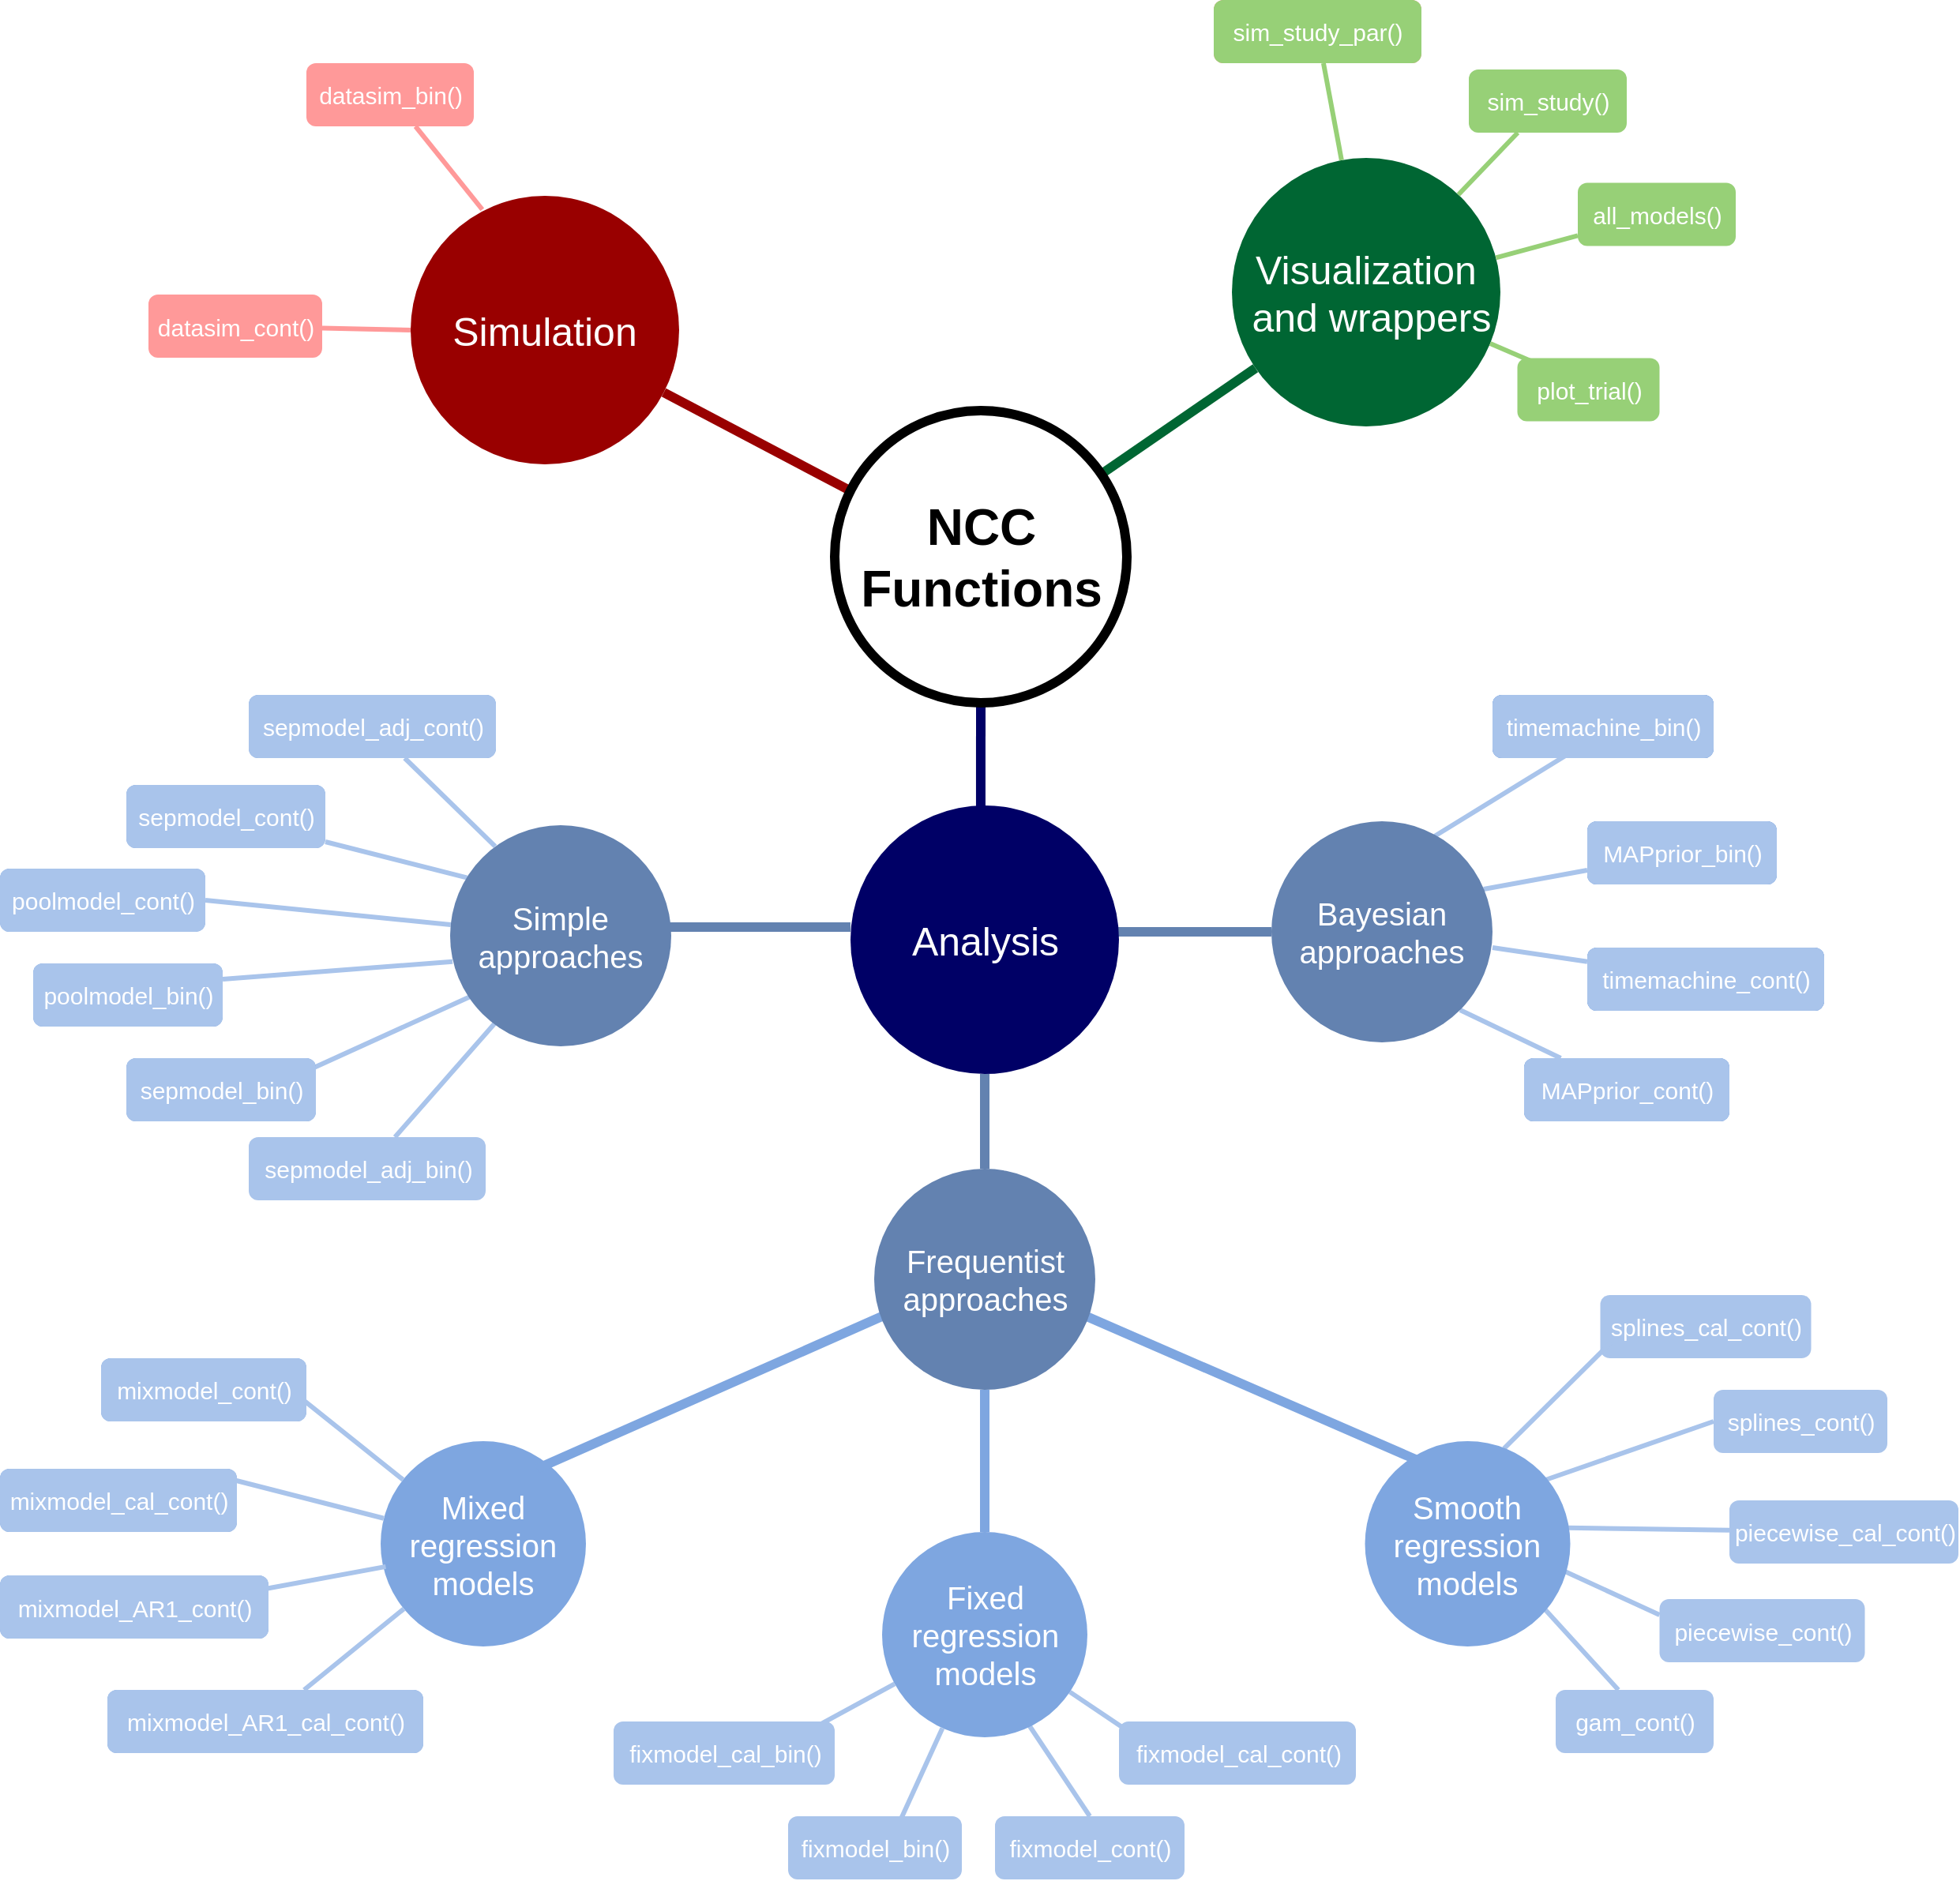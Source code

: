 <mxfile version="20.8.18" type="device"><diagram id="6a731a19-8d31-9384-78a2-239565b7b9f0" name="Page-1"><mxGraphModel dx="2440" dy="1360" grid="1" gridSize="10" guides="1" tooltips="1" connect="1" arrows="1" fold="1" page="1" pageScale="1" pageWidth="1169" pageHeight="827" background="none" math="0" shadow="0"><root><mxCell id="0"/><mxCell id="1" parent="0"/><mxCell id="1353" value="Mixed regression models" style="ellipse;whiteSpace=wrap;html=1;shadow=0;fontFamily=Helvetica;fontSize=20;fontColor=#FFFFFF;align=center;strokeWidth=3;fillColor=#7EA6E0;strokeColor=none;aspect=fixed;" parent="1" vertex="1"><mxGeometry x="801" y="1152.5" width="130" height="130" as="geometry"/></mxCell><mxCell id="1356" value="&lt;font style=&quot;font-size: 25px;&quot;&gt;Visualization&lt;br&gt;&amp;nbsp;and wrappers&lt;/font&gt;" style="ellipse;whiteSpace=wrap;html=1;shadow=0;fontFamily=Helvetica;fontSize=20;fontColor=#FFFFFF;align=center;strokeWidth=3;fillColor=#006633;strokeColor=none;aspect=fixed;" parent="1" vertex="1"><mxGeometry x="1340" y="340" width="170" height="170" as="geometry"/></mxCell><mxCell id="1358" value="&lt;font style=&quot;font-size: 15px;&quot;&gt;datasim_bin()&lt;/font&gt;" style="rounded=1;fillColor=#FF9999;strokeColor=none;strokeWidth=3;shadow=0;html=1;fontColor=#FFFFFF;" parent="1" vertex="1"><mxGeometry x="754" y="280" width="106" height="40" as="geometry"/></mxCell><mxCell id="1362" style="endArrow=none;strokeWidth=6;strokeColor=#000066;html=1;exitX=0.5;exitY=1;exitDx=0;exitDy=0;entryX=0.485;entryY=0.059;entryDx=0;entryDy=0;entryPerimeter=0;" parent="1" source="1515" target="_77WyLVmSSz2vZEzF7SX-1574" edge="1"><mxGeometry relative="1" as="geometry"><mxPoint x="1240" y="720" as="targetPoint"/><mxPoint x="1260" y="720" as="sourcePoint"/></mxGeometry></mxCell><mxCell id="1366" value="" style="edgeStyle=none;endArrow=none;strokeWidth=6;strokeColor=#006633;html=1;" parent="1" source="1515" target="1356" edge="1"><mxGeometry x="151" y="176.5" width="100" height="100" as="geometry"><mxPoint x="151" y="276.5" as="sourcePoint"/><mxPoint x="251" y="176.5" as="targetPoint"/></mxGeometry></mxCell><mxCell id="1367" value="&lt;font style=&quot;font-size: 15px;&quot;&gt;datasim_cont()&lt;/font&gt;" style="rounded=1;fillColor=#FF9999;strokeColor=none;strokeWidth=3;shadow=0;html=1;fontColor=#FFFFFF;" parent="1" vertex="1"><mxGeometry x="654" y="426.5" width="110" height="40" as="geometry"/></mxCell><mxCell id="1378" value="" style="edgeStyle=none;endArrow=none;strokeWidth=3;strokeColor=#FF9999;html=1;exitX=0;exitY=0.5;exitDx=0;exitDy=0;" parent="1" source="_77WyLVmSSz2vZEzF7SX-1544" target="1367" edge="1"><mxGeometry x="-275" y="151.5" width="100" height="100" as="geometry"><mxPoint x="664.504" y="446.807" as="sourcePoint"/><mxPoint x="-175" y="151.5" as="targetPoint"/></mxGeometry></mxCell><mxCell id="1379" value="" style="edgeStyle=none;endArrow=none;strokeWidth=3;strokeColor=#FF9999;html=1;exitX=0.267;exitY=0.051;exitDx=0;exitDy=0;exitPerimeter=0;" parent="1" source="_77WyLVmSSz2vZEzF7SX-1544" target="1358" edge="1"><mxGeometry x="-275" y="151.5" width="100" height="100" as="geometry"><mxPoint x="677.574" y="381.574" as="sourcePoint"/><mxPoint x="-175" y="151.5" as="targetPoint"/></mxGeometry></mxCell><mxCell id="1446" value="" style="edgeStyle=none;endArrow=none;strokeWidth=3;strokeColor=#A9C4EB;html=1;entryX=0.5;entryY=0;entryDx=0;entryDy=0;" parent="1" target="_77WyLVmSSz2vZEzF7SX-1616" edge="1"><mxGeometry x="-935" y="1541.5" width="100" height="100" as="geometry"><mxPoint x="1210" y="1330" as="sourcePoint"/><mxPoint x="1250" y="1390" as="targetPoint"/></mxGeometry></mxCell><mxCell id="1447" value="" style="edgeStyle=none;endArrow=none;strokeWidth=3;strokeColor=#A9C4EB;html=1;entryX=0.077;entryY=0.25;entryDx=0;entryDy=0;entryPerimeter=0;" parent="1" source="_77WyLVmSSz2vZEzF7SX-1547" target="_77WyLVmSSz2vZEzF7SX-1617" edge="1"><mxGeometry x="-935" y="1541.5" width="100" height="100" as="geometry"><mxPoint x="-935" y="1641.5" as="sourcePoint"/><mxPoint x="1060.277" y="1450" as="targetPoint"/></mxGeometry></mxCell><mxCell id="1448" value="" style="edgeStyle=none;endArrow=none;strokeWidth=3;strokeColor=#A9C4EB;html=1;entryX=0.397;entryY=0;entryDx=0;entryDy=0;entryPerimeter=0;" parent="1" target="_77WyLVmSSz2vZEzF7SX-1618" edge="1"><mxGeometry x="-1130.75" y="1094" width="100" height="100" as="geometry"><mxPoint x="1530" y="1250" as="sourcePoint"/><mxPoint x="1620" y="1300" as="targetPoint"/></mxGeometry></mxCell><mxCell id="1449" value="" style="edgeStyle=none;endArrow=none;strokeWidth=3;strokeColor=#A9C4EB;html=1;entryX=0.923;entryY=0.5;entryDx=0;entryDy=0;entryPerimeter=0;" parent="1" source="1353" target="_77WyLVmSSz2vZEzF7SX-1619" edge="1"><mxGeometry x="-1194" y="1074" width="100" height="100" as="geometry"><mxPoint x="892.5" y="1653" as="sourcePoint"/><mxPoint x="731" y="1116.069" as="targetPoint"/></mxGeometry></mxCell><mxCell id="1450" value="" style="edgeStyle=none;endArrow=none;strokeWidth=3;strokeColor=#A9C4EB;html=1;entryX=0.652;entryY=0.029;entryDx=0;entryDy=0;entryPerimeter=0;" parent="1" source="_77WyLVmSSz2vZEzF7SX-1547" target="_77WyLVmSSz2vZEzF7SX-1615" edge="1"><mxGeometry x="-661.5" y="1563.5" width="100" height="100" as="geometry"><mxPoint x="-661.5" y="1663.5" as="sourcePoint"/><mxPoint x="1051.065" y="1410" as="targetPoint"/></mxGeometry></mxCell><mxCell id="1451" value="" style="edgeStyle=none;endArrow=none;strokeWidth=3;strokeColor=#A9C4EB;html=1;entryX=0.943;entryY=0.029;entryDx=0;entryDy=0;entryPerimeter=0;" parent="1" source="_77WyLVmSSz2vZEzF7SX-1547" target="_77WyLVmSSz2vZEzF7SX-1614" edge="1"><mxGeometry x="-441.13" y="1195" width="100" height="100" as="geometry"><mxPoint x="1660.003" y="1823.374" as="sourcePoint"/><mxPoint x="1051.92" y="1310" as="targetPoint"/></mxGeometry></mxCell><mxCell id="1452" value="" style="edgeStyle=none;endArrow=none;strokeWidth=3;strokeColor=#A9C4EB;html=1;entryX=1;entryY=0.25;entryDx=0;entryDy=0;exitX=0.011;exitY=0.617;exitDx=0;exitDy=0;exitPerimeter=0;" parent="1" source="Kk-aygiaTqW7QXNMae5C-1516" target="_77WyLVmSSz2vZEzF7SX-1613" edge="1"><mxGeometry x="-1041.5" y="1493.5" width="100" height="100" as="geometry"><mxPoint x="-1041.5" y="1593.5" as="sourcePoint"/><mxPoint x="734.844" y="1190" as="targetPoint"/></mxGeometry></mxCell><mxCell id="1453" value="" style="edgeStyle=none;endArrow=none;strokeWidth=3;strokeColor=#A9C4EB;html=1;" parent="1" edge="1"><mxGeometry x="-854.98" y="1170" width="100" height="100" as="geometry"><mxPoint x="860" y="870" as="sourcePoint"/><mxPoint x="750" y="920" as="targetPoint"/></mxGeometry></mxCell><mxCell id="1490" value="&lt;font style=&quot;font-size: 15px;&quot;&gt;plot_trial()&lt;/font&gt;" style="rounded=1;fillColor=#97D077;strokeColor=none;strokeWidth=3;shadow=0;html=1;fontColor=#FFFFFF;" parent="1" vertex="1"><mxGeometry x="1520.75" y="466.75" width="90" height="40" as="geometry"/></mxCell><mxCell id="1491" value="&lt;font style=&quot;font-size: 15px;&quot;&gt;all_models()&lt;/font&gt;" style="rounded=1;fillColor=#97D077;strokeColor=none;strokeWidth=3;shadow=0;html=1;fontColor=#FFFFFF;" parent="1" vertex="1"><mxGeometry x="1559" y="355.75" width="100" height="40" as="geometry"/></mxCell><mxCell id="1492" value="&lt;font style=&quot;font-size: 15px;&quot;&gt;sim_study()&lt;/font&gt;" style="rounded=1;fillColor=#97D077;strokeColor=none;strokeWidth=3;shadow=0;html=1;fontColor=#FFFFFF;" parent="1" vertex="1"><mxGeometry x="1490" y="284" width="100" height="40" as="geometry"/></mxCell><mxCell id="1493" value="&lt;font style=&quot;font-size: 15px;&quot;&gt;sim_study_par()&lt;/font&gt;" style="rounded=1;fillColor=#f08e81;strokeColor=none;strokeWidth=3;shadow=0;html=1;fontColor=#FFFFFF;" parent="1" vertex="1"><mxGeometry x="1328.5" y="240" width="131.5" height="40" as="geometry"/></mxCell><mxCell id="1503" value="" style="edgeStyle=none;endArrow=none;strokeWidth=3;strokeColor=#97D077;html=1;entryX=0.103;entryY=0.052;entryDx=0;entryDy=0;entryPerimeter=0;" parent="1" source="1356" target="1490" edge="1"><mxGeometry x="973.5" y="-803.75" width="100" height="100" as="geometry"><mxPoint x="973.5" y="-703.75" as="sourcePoint"/><mxPoint x="1073.5" y="-803.75" as="targetPoint"/></mxGeometry></mxCell><mxCell id="1504" value="" style="edgeStyle=none;endArrow=none;strokeWidth=3;strokeColor=#97D077;html=1;" parent="1" source="1356" target="1491" edge="1"><mxGeometry x="973.5" y="-803.75" width="100" height="100" as="geometry"><mxPoint x="973.5" y="-703.75" as="sourcePoint"/><mxPoint x="1073.5" y="-803.75" as="targetPoint"/></mxGeometry></mxCell><mxCell id="1505" value="" style="edgeStyle=none;endArrow=none;strokeWidth=3;strokeColor=#97D077;html=1;" parent="1" source="1356" target="1492" edge="1"><mxGeometry x="973.5" y="-803.75" width="100" height="100" as="geometry"><mxPoint x="973.5" y="-703.75" as="sourcePoint"/><mxPoint x="1073.5" y="-803.75" as="targetPoint"/></mxGeometry></mxCell><mxCell id="1506" value="" style="edgeStyle=none;endArrow=none;strokeWidth=3;strokeColor=#97D077;html=1;" parent="1" source="1356" target="1493" edge="1"><mxGeometry x="973.5" y="-803.75" width="100" height="100" as="geometry"><mxPoint x="973.5" y="-703.75" as="sourcePoint"/><mxPoint x="1073.5" y="-803.75" as="targetPoint"/></mxGeometry></mxCell><mxCell id="_77WyLVmSSz2vZEzF7SX-1543" style="endArrow=none;strokeWidth=6;strokeColor=#990000;html=1;exitX=0.055;exitY=0.275;exitDx=0;exitDy=0;exitPerimeter=0;" parent="1" source="1515" target="_77WyLVmSSz2vZEzF7SX-1544" edge="1"><mxGeometry relative="1" as="geometry"><mxPoint x="1130.846" y="551.076" as="sourcePoint"/><mxPoint x="920" y="540" as="targetPoint"/></mxGeometry></mxCell><mxCell id="_77WyLVmSSz2vZEzF7SX-1544" value="&lt;font style=&quot;font-size: 25px;&quot;&gt;Simulation&lt;/font&gt;" style="ellipse;whiteSpace=wrap;html=1;shadow=0;fontFamily=Helvetica;fontSize=20;fontColor=#FFFFFF;align=center;strokeWidth=3;fillColor=#990000;strokeColor=none;aspect=fixed;" parent="1" vertex="1"><mxGeometry x="820" y="364" width="170" height="170" as="geometry"/></mxCell><mxCell id="_77WyLVmSSz2vZEzF7SX-1548" value="&lt;font style=&quot;font-size: 15px;&quot;&gt;sepmodel_adj_bin()&lt;/font&gt;" style="rounded=1;fillColor=#A9C4EB;strokeColor=none;strokeWidth=3;shadow=0;html=1;fontColor=#FFFFFF;" parent="1" vertex="1"><mxGeometry x="717.5" y="960" width="150" height="40" as="geometry"/></mxCell><mxCell id="_77WyLVmSSz2vZEzF7SX-1549" value="" style="edgeStyle=none;endArrow=none;strokeWidth=3;strokeColor=#A9C4EB;html=1;entryX=0.617;entryY=0;entryDx=0;entryDy=0;exitX=0.204;exitY=0.894;exitDx=0;exitDy=0;exitPerimeter=0;entryPerimeter=0;" parent="1" source="Kk-aygiaTqW7QXNMae5C-1516" target="_77WyLVmSSz2vZEzF7SX-1548" edge="1"><mxGeometry x="-898.98" y="1173" width="100" height="100" as="geometry"><mxPoint x="1190" y="1843.5" as="sourcePoint"/><mxPoint x="1270" y="1926.5" as="targetPoint"/></mxGeometry></mxCell><mxCell id="_77WyLVmSSz2vZEzF7SX-1551" value="" style="edgeStyle=none;endArrow=none;strokeWidth=3;strokeColor=#A9C4EB;html=1;entryX=0.933;entryY=0.125;entryDx=0;entryDy=0;entryPerimeter=0;" parent="1" source="1353" target="_77WyLVmSSz2vZEzF7SX-1620" edge="1"><mxGeometry x="-833.06" y="1023.98" width="100" height="100" as="geometry"><mxPoint x="901" y="1694.02" as="sourcePoint"/><mxPoint x="711" y="1153.166" as="targetPoint"/></mxGeometry></mxCell><mxCell id="_77WyLVmSSz2vZEzF7SX-1553" value="" style="edgeStyle=none;endArrow=none;strokeWidth=3;strokeColor=#A9C4EB;html=1;entryX=0.941;entryY=0.25;entryDx=0;entryDy=0;entryPerimeter=0;exitX=0.025;exitY=0.611;exitDx=0;exitDy=0;exitPerimeter=0;" parent="1" source="1353" target="_77WyLVmSSz2vZEzF7SX-1621" edge="1"><mxGeometry x="-757.53" y="1056.72" width="100" height="100" as="geometry"><mxPoint x="800" y="1230" as="sourcePoint"/><mxPoint x="751" y="1186.982" as="targetPoint"/></mxGeometry></mxCell><mxCell id="_77WyLVmSSz2vZEzF7SX-1554" value="&lt;font style=&quot;font-size: 15px;&quot;&gt;mixmodel_AR1_cal_cont()&lt;/font&gt;" style="rounded=1;fillColor=#7EA6E0;strokeColor=none;strokeWidth=3;shadow=0;html=1;fontColor=#FFFFFF;" parent="1" vertex="1"><mxGeometry x="628" y="1310" width="200" height="40" as="geometry"/></mxCell><mxCell id="_77WyLVmSSz2vZEzF7SX-1555" value="" style="edgeStyle=none;endArrow=none;strokeWidth=3;strokeColor=#A9C4EB;html=1;" parent="1" source="1353" target="_77WyLVmSSz2vZEzF7SX-1554" edge="1"><mxGeometry x="-737.24" y="1115.5" width="100" height="100" as="geometry"><mxPoint x="914.243" y="1711.092" as="sourcePoint"/><mxPoint x="-637.24" y="1115.5" as="targetPoint"/></mxGeometry></mxCell><mxCell id="_77WyLVmSSz2vZEzF7SX-1557" value="&lt;font style=&quot;font-size: 15px;&quot;&gt;piecewise_cont()&lt;/font&gt;" style="rounded=1;fillColor=#A9C4EB;strokeColor=none;strokeWidth=3;shadow=0;html=1;fontColor=#FFFFFF;" parent="1" vertex="1"><mxGeometry x="1610.75" y="1252.5" width="130" height="40" as="geometry"/></mxCell><mxCell id="_77WyLVmSSz2vZEzF7SX-1558" value="" style="edgeStyle=none;endArrow=none;strokeWidth=3;strokeColor=#A9C4EB;html=1;entryX=0;entryY=0.25;entryDx=0;entryDy=0;" parent="1" target="_77WyLVmSSz2vZEzF7SX-1557" edge="1"><mxGeometry x="-782.75" y="1122.5" width="100" height="100" as="geometry"><mxPoint x="1540" y="1230" as="sourcePoint"/><mxPoint x="-682.75" y="1122.5" as="targetPoint"/></mxGeometry></mxCell><mxCell id="_77WyLVmSSz2vZEzF7SX-1559" value="&lt;font style=&quot;font-size: 15px;&quot;&gt;piecewise_cal_cont()&lt;/font&gt;" style="rounded=1;fillColor=#A9C4EB;strokeColor=none;strokeWidth=3;shadow=0;html=1;fontColor=#FFFFFF;" parent="1" vertex="1"><mxGeometry x="1655" y="1190" width="145" height="40" as="geometry"/></mxCell><mxCell id="_77WyLVmSSz2vZEzF7SX-1560" value="" style="edgeStyle=none;endArrow=none;strokeWidth=3;strokeColor=#A9C4EB;html=1;exitX=0.987;exitY=0.422;exitDx=0;exitDy=0;exitPerimeter=0;" parent="1" target="_77WyLVmSSz2vZEzF7SX-1559" edge="1" source="Kk-aygiaTqW7QXNMae5C-1515"><mxGeometry x="-844.75" y="1174" width="100" height="100" as="geometry"><mxPoint x="970.25" y="1232.5" as="sourcePoint"/><mxPoint x="-744.75" y="1174" as="targetPoint"/></mxGeometry></mxCell><mxCell id="_77WyLVmSSz2vZEzF7SX-1562" value="&lt;font style=&quot;font-size: 15px;&quot;&gt;poolmodel_cont()&lt;/font&gt;" style="rounded=1;fillColor=#7EA6E0;strokeColor=none;strokeWidth=3;shadow=0;html=1;fontColor=#FFFFFF;" parent="1" vertex="1"><mxGeometry x="560" y="790" width="130" height="40" as="geometry"/></mxCell><mxCell id="_77WyLVmSSz2vZEzF7SX-1563" value="" style="edgeStyle=none;endArrow=none;strokeWidth=3;strokeColor=#A9C4EB;html=1;entryX=1;entryY=0.5;entryDx=0;entryDy=0;" parent="1" source="Kk-aygiaTqW7QXNMae5C-1516" target="_77WyLVmSSz2vZEzF7SX-1562" edge="1"><mxGeometry x="-414.5" y="1450" width="100" height="100" as="geometry"><mxPoint x="1488.5" y="1930" as="sourcePoint"/><mxPoint x="-314.5" y="1450" as="targetPoint"/></mxGeometry></mxCell><mxCell id="_77WyLVmSSz2vZEzF7SX-1564" value="&lt;font style=&quot;font-size: 15px;&quot;&gt;sepmodel_cont()&lt;/font&gt;" style="rounded=1;fillColor=#7EA6E0;strokeColor=none;strokeWidth=3;shadow=0;html=1;fontColor=#FFFFFF;" parent="1" vertex="1"><mxGeometry x="640" y="737" width="126" height="40" as="geometry"/></mxCell><mxCell id="_77WyLVmSSz2vZEzF7SX-1565" value="" style="edgeStyle=none;endArrow=none;strokeWidth=3;strokeColor=#A9C4EB;html=1;exitX=0.078;exitY=0.238;exitDx=0;exitDy=0;exitPerimeter=0;" parent="1" source="Kk-aygiaTqW7QXNMae5C-1516" target="_77WyLVmSSz2vZEzF7SX-1564" edge="1"><mxGeometry x="-536.5" y="1391.5" width="100" height="100" as="geometry"><mxPoint x="1446.5" y="2009" as="sourcePoint"/><mxPoint x="-436.5" y="1391.5" as="targetPoint"/></mxGeometry></mxCell><mxCell id="_77WyLVmSSz2vZEzF7SX-1566" value="&lt;font style=&quot;font-size: 15px;&quot;&gt;sepmodel_adj_cont()&lt;/font&gt;" style="rounded=1;fillColor=#7EA6E0;strokeColor=none;strokeWidth=3;shadow=0;html=1;fontColor=#FFFFFF;" parent="1" vertex="1"><mxGeometry x="717.5" y="680" width="156.5" height="40" as="geometry"/></mxCell><mxCell id="_77WyLVmSSz2vZEzF7SX-1567" value="" style="edgeStyle=none;endArrow=none;strokeWidth=3;strokeColor=#A9C4EB;html=1;entryX=0.204;entryY=0.096;entryDx=0;entryDy=0;entryPerimeter=0;" parent="1" source="_77WyLVmSSz2vZEzF7SX-1566" edge="1" target="Kk-aygiaTqW7QXNMae5C-1516"><mxGeometry x="-566.5" y="1480" width="100" height="100" as="geometry"><mxPoint x="1416.5" y="2097.5" as="sourcePoint"/><mxPoint x="1648.5" y="1440" as="targetPoint"/></mxGeometry></mxCell><mxCell id="_77WyLVmSSz2vZEzF7SX-1568" value="&lt;font style=&quot;font-size: 15px;&quot;&gt;splines_cont()&lt;/font&gt;" style="rounded=1;fillColor=#A9C4EB;strokeColor=none;strokeWidth=3;shadow=0;html=1;fontColor=#FFFFFF;" parent="1" vertex="1"><mxGeometry x="1645" y="1120" width="110" height="40" as="geometry"/></mxCell><mxCell id="_77WyLVmSSz2vZEzF7SX-1569" value="" style="edgeStyle=none;endArrow=none;strokeWidth=3;strokeColor=#A9C4EB;html=1;entryX=0;entryY=0.5;entryDx=0;entryDy=0;" parent="1" target="_77WyLVmSSz2vZEzF7SX-1568" edge="1"><mxGeometry x="-1108.75" y="1334" width="100" height="100" as="geometry"><mxPoint x="1530" y="1180" as="sourcePoint"/><mxPoint x="-1008.75" y="1334" as="targetPoint"/></mxGeometry></mxCell><mxCell id="_77WyLVmSSz2vZEzF7SX-1571" value="&lt;font style=&quot;font-size: 15px;&quot;&gt;splines_cal_cont()&lt;/font&gt;" style="rounded=1;fillColor=#A9C4EB;strokeColor=none;strokeWidth=3;shadow=0;html=1;fontColor=#FFFFFF;" parent="1" vertex="1"><mxGeometry x="1573.25" y="1060" width="133.5" height="40" as="geometry"/></mxCell><mxCell id="_77WyLVmSSz2vZEzF7SX-1572" value="" style="edgeStyle=none;endArrow=none;strokeWidth=3;strokeColor=#A9C4EB;html=1;exitX=0.677;exitY=0.036;exitDx=0;exitDy=0;exitPerimeter=0;" parent="1" source="Kk-aygiaTqW7QXNMae5C-1515" edge="1"><mxGeometry x="-1130.75" y="1189" width="100" height="100" as="geometry"><mxPoint x="852.25" y="1806.5" as="sourcePoint"/><mxPoint x="1580" y="1090" as="targetPoint"/></mxGeometry></mxCell><mxCell id="_77WyLVmSSz2vZEzF7SX-1576" style="endArrow=none;strokeWidth=6;strokeColor=#6382B0;html=1;entryX=0;entryY=0.5;entryDx=0;entryDy=0;" parent="1" target="_77WyLVmSSz2vZEzF7SX-1573" edge="1"><mxGeometry relative="1" as="geometry"><mxPoint x="1260" y="830" as="sourcePoint"/><mxPoint x="1360" y="830" as="targetPoint"/></mxGeometry></mxCell><mxCell id="_77WyLVmSSz2vZEzF7SX-1575" style="endArrow=none;strokeWidth=6;strokeColor=#6382B0;html=1;exitX=0.5;exitY=1;exitDx=0;exitDy=0;entryX=0.5;entryY=0;entryDx=0;entryDy=0;" parent="1" target="_77WyLVmSSz2vZEzF7SX-1546" edge="1" source="_77WyLVmSSz2vZEzF7SX-1574"><mxGeometry relative="1" as="geometry"><mxPoint x="1250" y="950" as="sourcePoint"/><mxPoint x="1180" y="990" as="targetPoint"/></mxGeometry></mxCell><mxCell id="_77WyLVmSSz2vZEzF7SX-1577" value="&lt;font style=&quot;font-size: 15px;&quot;&gt;MAPprior_bin()&lt;/font&gt;" style="rounded=1;fillColor=#7EA6E0;strokeColor=none;strokeWidth=3;shadow=0;html=1;fontColor=#FFFFFF;" parent="1" vertex="1"><mxGeometry x="1565" y="760" width="120" height="40" as="geometry"/></mxCell><mxCell id="_77WyLVmSSz2vZEzF7SX-1578" value="&lt;font style=&quot;font-size: 15px;&quot;&gt;timemachine_bin()&lt;/font&gt;" style="rounded=1;fillColor=#7EA6E0;strokeColor=none;strokeWidth=3;shadow=0;html=1;fontColor=#FFFFFF;" parent="1" vertex="1"><mxGeometry x="1505" y="680" width="140" height="40" as="geometry"/></mxCell><mxCell id="_77WyLVmSSz2vZEzF7SX-1581" value="" style="edgeStyle=none;endArrow=none;strokeWidth=3;strokeColor=#A9C4EB;html=1;exitX=0.96;exitY=0.307;exitDx=0;exitDy=0;exitPerimeter=0;" parent="1" source="_77WyLVmSSz2vZEzF7SX-1573" target="_77WyLVmSSz2vZEzF7SX-1577" edge="1"><mxGeometry x="-245.5" y="325" width="100" height="100" as="geometry"><mxPoint x="1500" y="800" as="sourcePoint"/><mxPoint x="-145.5" y="325" as="targetPoint"/></mxGeometry></mxCell><mxCell id="_77WyLVmSSz2vZEzF7SX-1582" value="" style="edgeStyle=none;endArrow=none;strokeWidth=3;strokeColor=#A9C4EB;html=1;exitX=0.739;exitY=0.067;exitDx=0;exitDy=0;exitPerimeter=0;" parent="1" source="_77WyLVmSSz2vZEzF7SX-1573" edge="1"><mxGeometry x="-25.13" y="-43.5" width="100" height="100" as="geometry"><mxPoint x="1475" y="770" as="sourcePoint"/><mxPoint x="1565" y="710" as="targetPoint"/></mxGeometry></mxCell><mxCell id="_77WyLVmSSz2vZEzF7SX-1588" value="&lt;font style=&quot;font-size: 15px;&quot;&gt;MAPprior_cont()&lt;/font&gt;" style="rounded=1;fillColor=#7EA6E0;strokeColor=none;strokeWidth=3;shadow=0;html=1;fontColor=#FFFFFF;" parent="1" vertex="1"><mxGeometry x="1525" y="910" width="130" height="40" as="geometry"/></mxCell><mxCell id="_77WyLVmSSz2vZEzF7SX-1589" value="&lt;font style=&quot;font-size: 15px;&quot;&gt;timemachine_cont()&lt;/font&gt;" style="rounded=1;fillColor=#7EA6E0;strokeColor=none;strokeWidth=3;shadow=0;html=1;fontColor=#FFFFFF;" parent="1" vertex="1"><mxGeometry x="1565" y="840" width="150" height="40" as="geometry"/></mxCell><mxCell id="_77WyLVmSSz2vZEzF7SX-1590" value="" style="edgeStyle=none;endArrow=none;strokeWidth=3;strokeColor=#A9C4EB;html=1;exitX=1;exitY=1;exitDx=0;exitDy=0;" parent="1" source="_77WyLVmSSz2vZEzF7SX-1573" target="Kk-aygiaTqW7QXNMae5C-1540" edge="1"><mxGeometry x="-595.5" y="290" width="100" height="100" as="geometry"><mxPoint x="1648.091" y="1049.334" as="sourcePoint"/><mxPoint x="1555" y="920" as="targetPoint"/></mxGeometry></mxCell><mxCell id="_77WyLVmSSz2vZEzF7SX-1591" value="" style="edgeStyle=none;endArrow=none;strokeWidth=3;strokeColor=#A9C4EB;html=1;" parent="1" target="_77WyLVmSSz2vZEzF7SX-1589" edge="1"><mxGeometry x="-375.13" y="-78.5" width="100" height="100" as="geometry"><mxPoint x="1505" y="840" as="sourcePoint"/><mxPoint x="-275.13" y="-78.5" as="targetPoint"/></mxGeometry></mxCell><mxCell id="_77WyLVmSSz2vZEzF7SX-1607" style="endArrow=none;strokeWidth=6;strokeColor=#7EA6E0;html=1;exitX=0.5;exitY=1;exitDx=0;exitDy=0;entryX=0.5;entryY=0;entryDx=0;entryDy=0;" parent="1" target="_77WyLVmSSz2vZEzF7SX-1547" edge="1" source="_77WyLVmSSz2vZEzF7SX-1546"><mxGeometry relative="1" as="geometry"><mxPoint x="1220" y="1210" as="sourcePoint"/><mxPoint x="1210" y="1170" as="targetPoint"/></mxGeometry></mxCell><mxCell id="_77WyLVmSSz2vZEzF7SX-1608" style="endArrow=none;strokeWidth=6;strokeColor=#7EA6E0;html=1;exitX=0.035;exitY=0.668;exitDx=0;exitDy=0;exitPerimeter=0;" parent="1" edge="1" source="_77WyLVmSSz2vZEzF7SX-1546"><mxGeometry relative="1" as="geometry"><mxPoint x="910" y="990" as="sourcePoint"/><mxPoint x="900" y="1170" as="targetPoint"/></mxGeometry></mxCell><mxCell id="_77WyLVmSSz2vZEzF7SX-1611" value="&lt;font style=&quot;font-size: 15px;&quot;&gt;sim_study_par()&lt;/font&gt;" style="rounded=1;fillColor=#97D077;strokeColor=none;strokeWidth=3;shadow=0;html=1;fontColor=#FFFFFF;" parent="1" vertex="1"><mxGeometry x="1328.5" y="240" width="131.5" height="40" as="geometry"/></mxCell><mxCell id="_77WyLVmSSz2vZEzF7SX-1612" value="&lt;font style=&quot;font-size: 15px;&quot;&gt;sepmodel_bin()&lt;/font&gt;" style="rounded=1;fillColor=#7EA6E0;strokeColor=none;strokeWidth=3;shadow=0;html=1;fontColor=#FFFFFF;" parent="1" vertex="1"><mxGeometry x="640" y="910" width="120" height="40" as="geometry"/></mxCell><mxCell id="_77WyLVmSSz2vZEzF7SX-1613" value="&lt;font style=&quot;font-size: 15px;&quot;&gt;poolmodel_bin()&lt;/font&gt;" style="rounded=1;fillColor=#7EA6E0;strokeColor=none;strokeWidth=3;shadow=0;html=1;fontColor=#FFFFFF;" parent="1" vertex="1"><mxGeometry x="581" y="850" width="120" height="40" as="geometry"/></mxCell><mxCell id="_77WyLVmSSz2vZEzF7SX-1614" value="&lt;font style=&quot;font-size: 15px;&quot;&gt;fixmodel_cal_bin()&lt;/font&gt;" style="rounded=1;fillColor=#A9C4EB;strokeColor=none;strokeWidth=3;shadow=0;html=1;fontColor=#FFFFFF;" parent="1" vertex="1"><mxGeometry x="948.5" y="1330" width="140" height="40" as="geometry"/></mxCell><mxCell id="_77WyLVmSSz2vZEzF7SX-1615" value="&lt;font style=&quot;font-size: 15px;&quot;&gt;fixmodel_bin()&lt;/font&gt;" style="rounded=1;fillColor=#A9C4EB;strokeColor=none;strokeWidth=3;shadow=0;html=1;fontColor=#FFFFFF;" parent="1" vertex="1"><mxGeometry x="1059" y="1390" width="110" height="40" as="geometry"/></mxCell><mxCell id="_77WyLVmSSz2vZEzF7SX-1616" value="&lt;font style=&quot;font-size: 15px;&quot;&gt;fixmodel_cont()&lt;/font&gt;" style="rounded=1;fillColor=#A9C4EB;strokeColor=none;strokeWidth=3;shadow=0;html=1;fontColor=#FFFFFF;" parent="1" vertex="1"><mxGeometry x="1190" y="1390" width="120" height="40" as="geometry"/></mxCell><mxCell id="_77WyLVmSSz2vZEzF7SX-1617" value="&lt;font style=&quot;font-size: 15px;&quot;&gt;fixmodel_cal_cont()&lt;/font&gt;" style="rounded=1;fillColor=#A9C4EB;strokeColor=none;strokeWidth=3;shadow=0;html=1;fontColor=#FFFFFF;" parent="1" vertex="1"><mxGeometry x="1268.5" y="1330" width="150" height="40" as="geometry"/></mxCell><mxCell id="_77WyLVmSSz2vZEzF7SX-1618" value="&lt;font style=&quot;font-size: 15px;&quot;&gt;gam_cont()&lt;/font&gt;" style="rounded=1;fillColor=#A9C4EB;strokeColor=none;strokeWidth=3;shadow=0;html=1;fontColor=#FFFFFF;" parent="1" vertex="1"><mxGeometry x="1545" y="1310" width="100" height="40" as="geometry"/></mxCell><mxCell id="_77WyLVmSSz2vZEzF7SX-1619" value="&lt;font style=&quot;font-size: 15px;&quot;&gt;mixmodel_cont()&lt;/font&gt;" style="rounded=1;fillColor=#7EA6E0;strokeColor=none;strokeWidth=3;shadow=0;html=1;fontColor=#FFFFFF;" parent="1" vertex="1"><mxGeometry x="624" y="1100" width="130" height="40" as="geometry"/></mxCell><mxCell id="_77WyLVmSSz2vZEzF7SX-1620" value="&lt;font style=&quot;font-size: 15px;&quot;&gt;mixmodel_cal_cont()&lt;/font&gt;" style="rounded=1;fillColor=#7EA6E0;strokeColor=none;strokeWidth=3;shadow=0;html=1;fontColor=#FFFFFF;" parent="1" vertex="1"><mxGeometry x="560" y="1170" width="150" height="40" as="geometry"/></mxCell><mxCell id="_77WyLVmSSz2vZEzF7SX-1621" value="&lt;font style=&quot;font-size: 15px;&quot;&gt;mixmodel_AR1_cont()&lt;/font&gt;" style="rounded=1;fillColor=#7EA6E0;strokeColor=none;strokeWidth=3;shadow=0;html=1;fontColor=#FFFFFF;" parent="1" vertex="1"><mxGeometry x="560" y="1237.5" width="170" height="40" as="geometry"/></mxCell><mxCell id="Kk-aygiaTqW7QXNMae5C-1526" style="endArrow=none;strokeWidth=6;strokeColor=#7EA6E0;html=1;" edge="1" parent="1"><mxGeometry relative="1" as="geometry"><mxPoint x="1470" y="1170" as="sourcePoint"/><mxPoint x="1240" y="1070" as="targetPoint"/></mxGeometry></mxCell><mxCell id="Kk-aygiaTqW7QXNMae5C-1525" style="endArrow=none;strokeWidth=6;strokeColor=#6382B0;html=1;entryX=0;entryY=0.5;entryDx=0;entryDy=0;" edge="1" parent="1"><mxGeometry relative="1" as="geometry"><mxPoint x="983.5" y="827" as="sourcePoint"/><mxPoint x="1098.5" y="827" as="targetPoint"/></mxGeometry></mxCell><mxCell id="Kk-aygiaTqW7QXNMae5C-1515" value="Smooth regression models" style="ellipse;whiteSpace=wrap;html=1;shadow=0;fontFamily=Helvetica;fontSize=20;fontColor=#FFFFFF;align=center;strokeWidth=3;fillColor=#7EA6E0;strokeColor=none;aspect=fixed;" vertex="1" parent="1"><mxGeometry x="1424.25" y="1152.5" width="130" height="130" as="geometry"/></mxCell><mxCell id="Kk-aygiaTqW7QXNMae5C-1529" value="&lt;font style=&quot;font-size: 15px;&quot;&gt;mixmodel_cont()&lt;/font&gt;" style="rounded=1;fillColor=#A9C4EB;strokeColor=none;strokeWidth=3;shadow=0;html=1;fontColor=#FFFFFF;" vertex="1" parent="1"><mxGeometry x="624" y="1100" width="130" height="40" as="geometry"/></mxCell><mxCell id="Kk-aygiaTqW7QXNMae5C-1530" value="&lt;font style=&quot;font-size: 15px;&quot;&gt;mixmodel_cal_cont()&lt;/font&gt;" style="rounded=1;fillColor=#A9C4EB;strokeColor=none;strokeWidth=3;shadow=0;html=1;fontColor=#FFFFFF;" vertex="1" parent="1"><mxGeometry x="560" y="1170" width="150" height="40" as="geometry"/></mxCell><mxCell id="Kk-aygiaTqW7QXNMae5C-1531" value="&lt;font style=&quot;font-size: 15px;&quot;&gt;mixmodel_AR1_cont()&lt;/font&gt;" style="rounded=1;fillColor=#A9C4EB;strokeColor=none;strokeWidth=3;shadow=0;html=1;fontColor=#FFFFFF;" vertex="1" parent="1"><mxGeometry x="560" y="1237.5" width="170" height="40" as="geometry"/></mxCell><mxCell id="Kk-aygiaTqW7QXNMae5C-1532" value="&lt;font style=&quot;font-size: 15px;&quot;&gt;mixmodel_AR1_cal_cont()&lt;/font&gt;" style="rounded=1;fillColor=#A9C4EB;strokeColor=none;strokeWidth=3;shadow=0;html=1;fontColor=#FFFFFF;" vertex="1" parent="1"><mxGeometry x="628" y="1310" width="200" height="40" as="geometry"/></mxCell><mxCell id="Kk-aygiaTqW7QXNMae5C-1533" value="&lt;font style=&quot;font-size: 15px;&quot;&gt;timemachine_bin()&lt;/font&gt;" style="rounded=1;fillColor=#7EA6E0;strokeColor=none;strokeWidth=3;shadow=0;html=1;fontColor=#FFFFFF;" vertex="1" parent="1"><mxGeometry x="1505" y="680" width="140" height="40" as="geometry"/></mxCell><mxCell id="Kk-aygiaTqW7QXNMae5C-1534" value="&lt;font style=&quot;font-size: 15px;&quot;&gt;timemachine_bin()&lt;/font&gt;" style="rounded=1;fillColor=#7EA6E0;strokeColor=none;strokeWidth=3;shadow=0;html=1;fontColor=#FFFFFF;" vertex="1" parent="1"><mxGeometry x="1505" y="680" width="140" height="40" as="geometry"/></mxCell><mxCell id="Kk-aygiaTqW7QXNMae5C-1535" value="&lt;font style=&quot;font-size: 15px;&quot;&gt;timemachine_cont()&lt;/font&gt;" style="rounded=1;fillColor=#7EA6E0;strokeColor=none;strokeWidth=3;shadow=0;html=1;fontColor=#FFFFFF;" vertex="1" parent="1"><mxGeometry x="1565" y="840" width="150" height="40" as="geometry"/></mxCell><mxCell id="Kk-aygiaTqW7QXNMae5C-1536" value="&lt;font style=&quot;font-size: 15px;&quot;&gt;MAPprior_cont()&lt;/font&gt;" style="rounded=1;fillColor=#7EA6E0;strokeColor=none;strokeWidth=3;shadow=0;html=1;fontColor=#FFFFFF;" vertex="1" parent="1"><mxGeometry x="1525" y="910" width="130" height="40" as="geometry"/></mxCell><mxCell id="Kk-aygiaTqW7QXNMae5C-1537" value="&lt;font style=&quot;font-size: 15px;&quot;&gt;MAPprior_bin()&lt;/font&gt;" style="rounded=1;fillColor=#7EA6E0;strokeColor=none;strokeWidth=3;shadow=0;html=1;fontColor=#FFFFFF;" vertex="1" parent="1"><mxGeometry x="1565" y="760" width="120" height="40" as="geometry"/></mxCell><mxCell id="Kk-aygiaTqW7QXNMae5C-1538" value="&lt;font style=&quot;font-size: 15px;&quot;&gt;timemachine_bin()&lt;/font&gt;" style="rounded=1;fillColor=#A9C4EB;strokeColor=none;strokeWidth=3;shadow=0;html=1;fontColor=#FFFFFF;" vertex="1" parent="1"><mxGeometry x="1505" y="680" width="140" height="40" as="geometry"/></mxCell><mxCell id="Kk-aygiaTqW7QXNMae5C-1539" value="&lt;font style=&quot;font-size: 15px;&quot;&gt;timemachine_cont()&lt;/font&gt;" style="rounded=1;fillColor=#A9C4EB;strokeColor=none;strokeWidth=3;shadow=0;html=1;fontColor=#FFFFFF;" vertex="1" parent="1"><mxGeometry x="1565" y="840" width="150" height="40" as="geometry"/></mxCell><mxCell id="Kk-aygiaTqW7QXNMae5C-1540" value="&lt;font style=&quot;font-size: 15px;&quot;&gt;MAPprior_cont()&lt;/font&gt;" style="rounded=1;fillColor=#A9C4EB;strokeColor=none;strokeWidth=3;shadow=0;html=1;fontColor=#FFFFFF;" vertex="1" parent="1"><mxGeometry x="1525" y="910" width="130" height="40" as="geometry"/></mxCell><mxCell id="Kk-aygiaTqW7QXNMae5C-1541" value="&lt;font style=&quot;font-size: 15px;&quot;&gt;MAPprior_bin()&lt;/font&gt;" style="rounded=1;fillColor=#A9C4EB;strokeColor=none;strokeWidth=3;shadow=0;html=1;fontColor=#FFFFFF;" vertex="1" parent="1"><mxGeometry x="1565" y="760" width="120" height="40" as="geometry"/></mxCell><mxCell id="Kk-aygiaTqW7QXNMae5C-1542" value="&lt;font style=&quot;font-size: 15px;&quot;&gt;sepmodel_cont()&lt;/font&gt;" style="rounded=1;fillColor=#A9C4EB;strokeColor=none;strokeWidth=3;shadow=0;html=1;fontColor=#FFFFFF;" vertex="1" parent="1"><mxGeometry x="640" y="737" width="126" height="40" as="geometry"/></mxCell><mxCell id="Kk-aygiaTqW7QXNMae5C-1543" value="&lt;font style=&quot;font-size: 15px;&quot;&gt;sepmodel_adj_cont()&lt;/font&gt;" style="rounded=1;fillColor=#A9C4EB;strokeColor=none;strokeWidth=3;shadow=0;html=1;fontColor=#FFFFFF;" vertex="1" parent="1"><mxGeometry x="717.5" y="680" width="156.5" height="40" as="geometry"/></mxCell><mxCell id="Kk-aygiaTqW7QXNMae5C-1544" value="&lt;font style=&quot;font-size: 15px;&quot;&gt;poolmodel_cont()&lt;/font&gt;" style="rounded=1;fillColor=#A9C4EB;strokeColor=none;strokeWidth=3;shadow=0;html=1;fontColor=#FFFFFF;" vertex="1" parent="1"><mxGeometry x="560" y="790" width="130" height="40" as="geometry"/></mxCell><mxCell id="Kk-aygiaTqW7QXNMae5C-1545" value="&lt;font style=&quot;font-size: 15px;&quot;&gt;poolmodel_bin()&lt;/font&gt;" style="rounded=1;fillColor=#A9C4EB;strokeColor=none;strokeWidth=3;shadow=0;html=1;fontColor=#FFFFFF;" vertex="1" parent="1"><mxGeometry x="581" y="850" width="120" height="40" as="geometry"/></mxCell><mxCell id="Kk-aygiaTqW7QXNMae5C-1546" value="&lt;font style=&quot;font-size: 15px;&quot;&gt;sepmodel_bin()&lt;/font&gt;" style="rounded=1;fillColor=#A9C4EB;strokeColor=none;strokeWidth=3;shadow=0;html=1;fontColor=#FFFFFF;" vertex="1" parent="1"><mxGeometry x="640" y="910" width="120" height="40" as="geometry"/></mxCell><mxCell id="_77WyLVmSSz2vZEzF7SX-1546" value="Frequentist&lt;br&gt;approaches" style="ellipse;whiteSpace=wrap;html=1;shadow=0;fontFamily=Helvetica;fontSize=20;fontColor=#FFFFFF;align=center;strokeWidth=3;fillColor=#6382B0;strokeColor=none;aspect=fixed;" parent="1" vertex="1"><mxGeometry x="1113.5" y="980" width="140" height="140" as="geometry"/></mxCell><mxCell id="_77WyLVmSSz2vZEzF7SX-1574" value="&lt;font style=&quot;font-size: 25px;&quot;&gt;Analysis&lt;/font&gt;" style="ellipse;whiteSpace=wrap;html=1;shadow=0;fontFamily=Helvetica;fontSize=20;fontColor=#FFFFFF;align=center;strokeWidth=3;fillColor=#000066;strokeColor=none;aspect=fixed;" parent="1" vertex="1"><mxGeometry x="1098.5" y="750" width="170" height="170" as="geometry"/></mxCell><mxCell id="1515" value="&lt;font color=&quot;#000000&quot; style=&quot;font-size: 32px;&quot;&gt;NCC &lt;br&gt;Functions&lt;/font&gt;" style="ellipse;whiteSpace=wrap;html=1;shadow=0;fontFamily=Helvetica;fontSize=30;fontColor=#2F5B7C;align=center;strokeColor=#000000;strokeWidth=6;fillColor=#FFFFFF;fontStyle=1;gradientColor=none;aspect=fixed;" parent="1" vertex="1"><mxGeometry x="1088.5" y="500" width="185" height="185" as="geometry"/></mxCell><mxCell id="_77WyLVmSSz2vZEzF7SX-1547" value="Fixed regression models" style="ellipse;whiteSpace=wrap;html=1;shadow=0;fontFamily=Helvetica;fontSize=20;fontColor=#FFFFFF;align=center;strokeWidth=3;fillColor=#7EA6E0;strokeColor=none;aspect=fixed;" parent="1" vertex="1"><mxGeometry x="1118.5" y="1210" width="130" height="130" as="geometry"/></mxCell><mxCell id="_77WyLVmSSz2vZEzF7SX-1573" value="Bayesian approaches" style="ellipse;whiteSpace=wrap;html=1;shadow=0;fontFamily=Helvetica;fontSize=20;fontColor=#FFFFFF;align=center;strokeWidth=3;fillColor=#6382B0;strokeColor=none;aspect=fixed;" parent="1" vertex="1"><mxGeometry x="1365" y="760" width="140" height="140" as="geometry"/></mxCell><mxCell id="Kk-aygiaTqW7QXNMae5C-1516" value="Simple approaches" style="ellipse;whiteSpace=wrap;html=1;shadow=0;fontFamily=Helvetica;fontSize=20;fontColor=#FFFFFF;align=center;strokeWidth=3;fillColor=#6382B0;strokeColor=none;aspect=fixed;" vertex="1" parent="1"><mxGeometry x="845" y="762.5" width="140" height="140" as="geometry"/></mxCell></root></mxGraphModel></diagram></mxfile>